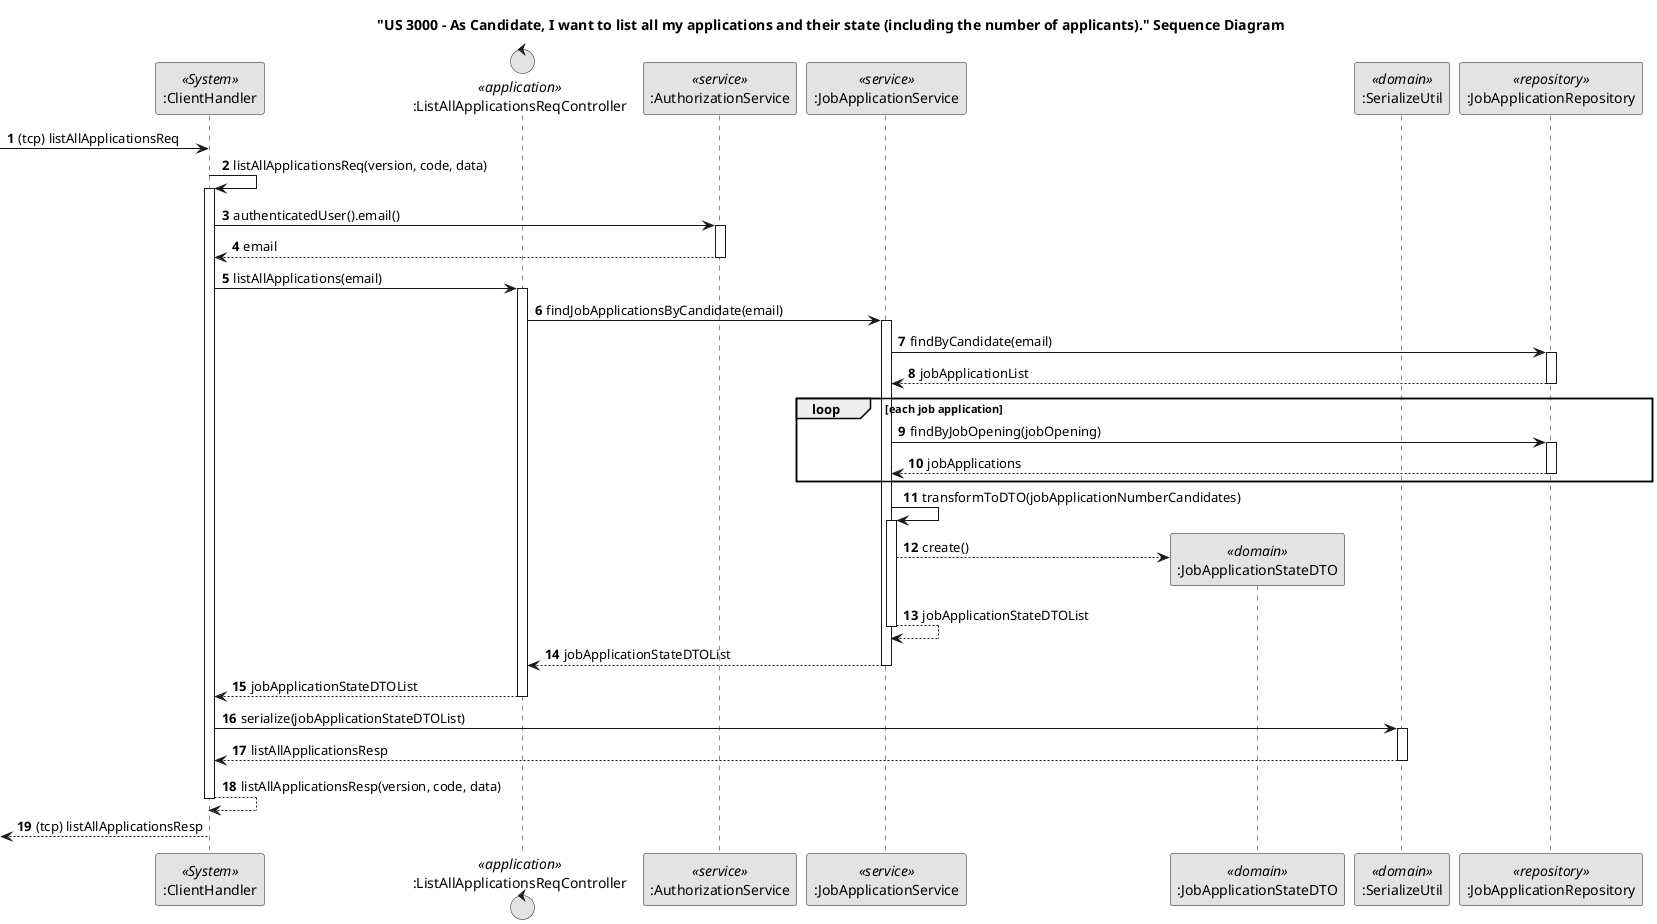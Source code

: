 @startuml
skinparam monochrome true
skinparam packageStyle rectangle
skinparam shadowing false

autonumber

title "US 3000 - As Candidate, I want to list all my applications and their state (including the number of applicants)." Sequence Diagram
'hide footbox



participant ":ClientHandler" as Server <<System>>
control ":ListAllApplicationsReqController" as CTRL <<application>>
participant ":AuthorizationService" as AuthorizationService <<service>>

participant ":JobApplicationService" as Service <<service>>
participant ":JobApplicationStateDTO" as DTO <<domain>>
'participant ":JobApplicationRepository" as Repository <<repository>>
participant ":SerializeUtil" as SerializeUtil <<domain>>
participant ":JobApplicationRepository" as AR <<repository>>


-> Server : (tcp) listAllApplicationsReq

 Server->Server : listAllApplicationsReq(version, code, data)

activate Server

  Server->AuthorizationService : authenticatedUser().email()

  activate AuthorizationService

  AuthorizationService--> Server : email

  deactivate AuthorizationService



 Server->CTRL: listAllApplications(email)



 activate CTRL


  CTRL->Service : findJobApplicationsByCandidate(email)

  activate Service

'  Service->Repository : findByCandidate(candidate)
'  activate Repository
'
'  Repository--> Service : jobApplicationsList
'
'  deactivate Repository
'
'  loop each jobApplications
'
'  Service-->Repository: getCandidatesNumberForJobOpening(jobOpening)
'
'    activate Repository
'
'    Repository-->Service: numberOfCandidates
'
'    deactivate Repository
'
'  Service-->DTO: create()
'
'    activate DTO
'
'    DTO-->Service: jobApplciationsDTO
'
'    deactivate DTO
'
'
'
'
'  end loop
'

  Service-> AR: findByCandidate(email)
  activate AR

 AR-->Service: jobApplicationList

  deactivate AR

  loop each job application

  Service-> AR: findByJobOpening(jobOpening)
  activate AR

 AR-->Service: jobApplications

  deactivate AR


  end loop

  Service->Service : transformToDTO(jobApplicationNumberCandidates)
  activate Service

  Service-->DTO**: create()

 Service-->Service : jobApplicationStateDTOList

 deactivate Service
 Service--> CTRL : jobApplicationStateDTOList

  deactivate Service

CTRL-->Server: jobApplicationStateDTOList

 deactivate CTRL
'
' note right
'  sugestão:
'  1. aplicar typed queries
'  2. "reporting" repositories
' end note

Server->SerializeUtil: serialize(jobApplicationStateDTOList)

activate SerializeUtil

SerializeUtil-->Server: listAllApplicationsResp

deactivate SerializeUtil


Server-->Server: listAllApplicationsResp(version, code, data)

deactivate Server


 <-- Server: (tcp) listAllApplicationsResp





@enduml